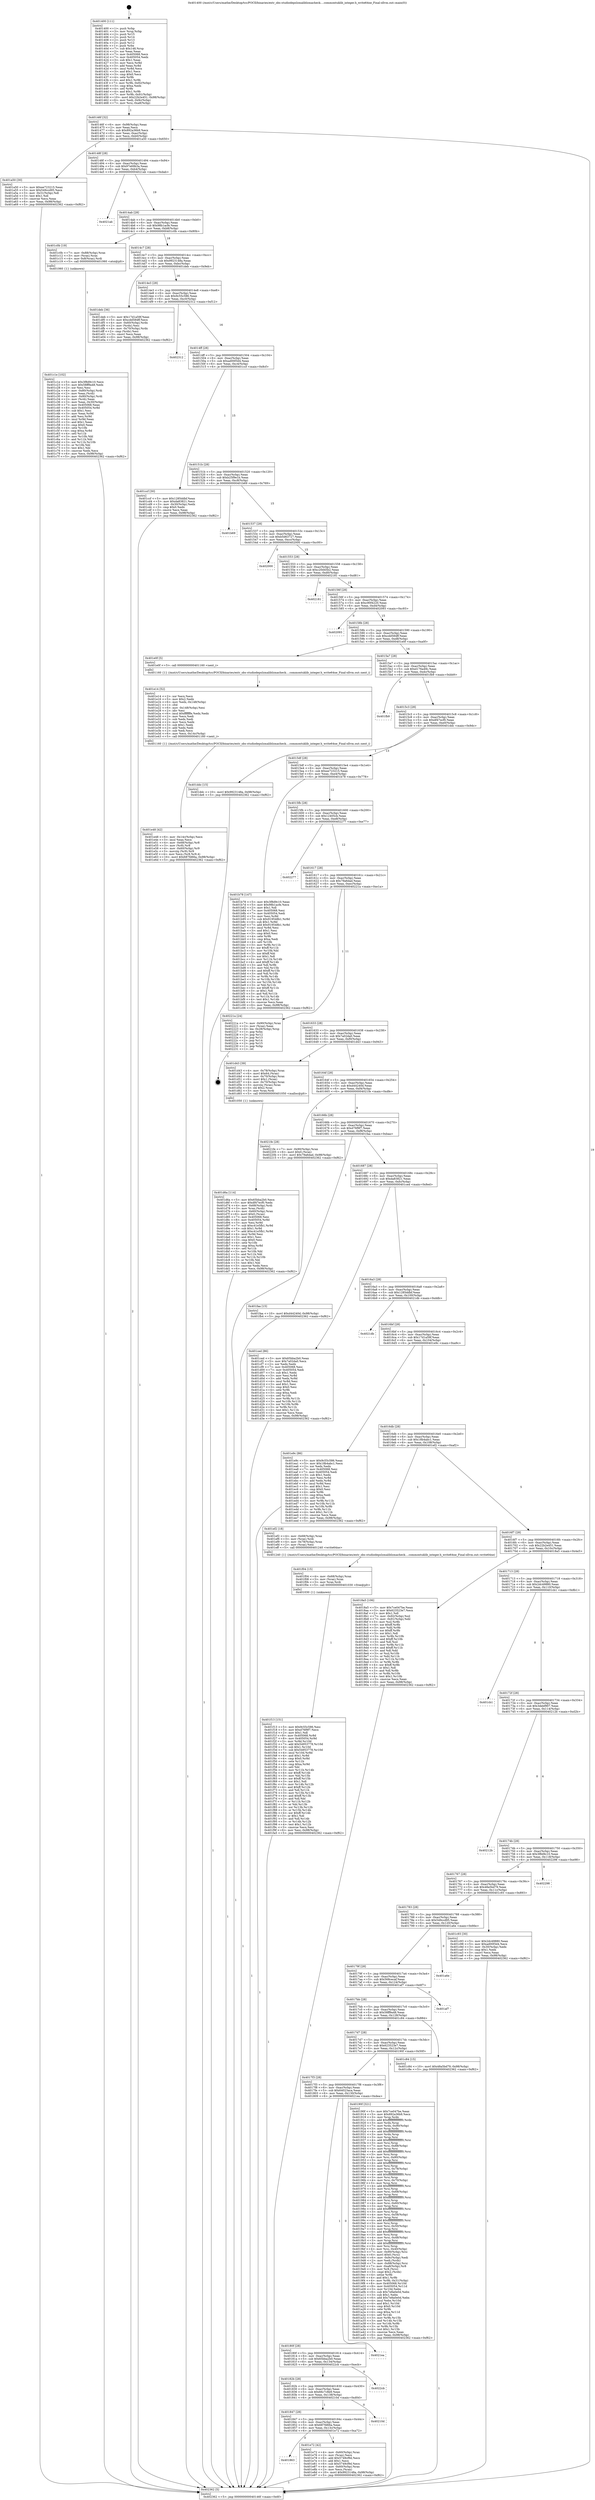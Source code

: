 digraph "0x401400" {
  label = "0x401400 (/mnt/c/Users/mathe/Desktop/tcc/POCII/binaries/extr_obs-studiodepslzmaliblzmacheck....commontuklib_integer.h_write64ne_Final-ollvm.out::main(0))"
  labelloc = "t"
  node[shape=record]

  Entry [label="",width=0.3,height=0.3,shape=circle,fillcolor=black,style=filled]
  "0x40146f" [label="{
     0x40146f [32]\l
     | [instrs]\l
     &nbsp;&nbsp;0x40146f \<+6\>: mov -0x98(%rbp),%eax\l
     &nbsp;&nbsp;0x401475 \<+2\>: mov %eax,%ecx\l
     &nbsp;&nbsp;0x401477 \<+6\>: sub $0x892a36b9,%ecx\l
     &nbsp;&nbsp;0x40147d \<+6\>: mov %eax,-0xac(%rbp)\l
     &nbsp;&nbsp;0x401483 \<+6\>: mov %ecx,-0xb0(%rbp)\l
     &nbsp;&nbsp;0x401489 \<+6\>: je 0000000000401a50 \<main+0x650\>\l
  }"]
  "0x401a50" [label="{
     0x401a50 [30]\l
     | [instrs]\l
     &nbsp;&nbsp;0x401a50 \<+5\>: mov $0xee723215,%eax\l
     &nbsp;&nbsp;0x401a55 \<+5\>: mov $0x549ccd95,%ecx\l
     &nbsp;&nbsp;0x401a5a \<+3\>: mov -0x31(%rbp),%dl\l
     &nbsp;&nbsp;0x401a5d \<+3\>: test $0x1,%dl\l
     &nbsp;&nbsp;0x401a60 \<+3\>: cmovne %ecx,%eax\l
     &nbsp;&nbsp;0x401a63 \<+6\>: mov %eax,-0x98(%rbp)\l
     &nbsp;&nbsp;0x401a69 \<+5\>: jmp 0000000000402362 \<main+0xf62\>\l
  }"]
  "0x40148f" [label="{
     0x40148f [28]\l
     | [instrs]\l
     &nbsp;&nbsp;0x40148f \<+5\>: jmp 0000000000401494 \<main+0x94\>\l
     &nbsp;&nbsp;0x401494 \<+6\>: mov -0xac(%rbp),%eax\l
     &nbsp;&nbsp;0x40149a \<+5\>: sub $0x97e69b3a,%eax\l
     &nbsp;&nbsp;0x40149f \<+6\>: mov %eax,-0xb4(%rbp)\l
     &nbsp;&nbsp;0x4014a5 \<+6\>: je 00000000004021ab \<main+0xdab\>\l
  }"]
  Exit [label="",width=0.3,height=0.3,shape=circle,fillcolor=black,style=filled,peripheries=2]
  "0x4021ab" [label="{
     0x4021ab\l
  }", style=dashed]
  "0x4014ab" [label="{
     0x4014ab [28]\l
     | [instrs]\l
     &nbsp;&nbsp;0x4014ab \<+5\>: jmp 00000000004014b0 \<main+0xb0\>\l
     &nbsp;&nbsp;0x4014b0 \<+6\>: mov -0xac(%rbp),%eax\l
     &nbsp;&nbsp;0x4014b6 \<+5\>: sub $0x98b1acfe,%eax\l
     &nbsp;&nbsp;0x4014bb \<+6\>: mov %eax,-0xb8(%rbp)\l
     &nbsp;&nbsp;0x4014c1 \<+6\>: je 0000000000401c0b \<main+0x80b\>\l
  }"]
  "0x401f13" [label="{
     0x401f13 [151]\l
     | [instrs]\l
     &nbsp;&nbsp;0x401f13 \<+5\>: mov $0x9c55c586,%esi\l
     &nbsp;&nbsp;0x401f18 \<+5\>: mov $0xd76f9f7,%ecx\l
     &nbsp;&nbsp;0x401f1d \<+2\>: mov $0x1,%dl\l
     &nbsp;&nbsp;0x401f1f \<+8\>: mov 0x405068,%r8d\l
     &nbsp;&nbsp;0x401f27 \<+8\>: mov 0x405054,%r9d\l
     &nbsp;&nbsp;0x401f2f \<+3\>: mov %r8d,%r10d\l
     &nbsp;&nbsp;0x401f32 \<+7\>: add $0x54953778,%r10d\l
     &nbsp;&nbsp;0x401f39 \<+4\>: sub $0x1,%r10d\l
     &nbsp;&nbsp;0x401f3d \<+7\>: sub $0x54953778,%r10d\l
     &nbsp;&nbsp;0x401f44 \<+4\>: imul %r10d,%r8d\l
     &nbsp;&nbsp;0x401f48 \<+4\>: and $0x1,%r8d\l
     &nbsp;&nbsp;0x401f4c \<+4\>: cmp $0x0,%r8d\l
     &nbsp;&nbsp;0x401f50 \<+4\>: sete %r11b\l
     &nbsp;&nbsp;0x401f54 \<+4\>: cmp $0xa,%r9d\l
     &nbsp;&nbsp;0x401f58 \<+3\>: setl %bl\l
     &nbsp;&nbsp;0x401f5b \<+3\>: mov %r11b,%r14b\l
     &nbsp;&nbsp;0x401f5e \<+4\>: xor $0xff,%r14b\l
     &nbsp;&nbsp;0x401f62 \<+3\>: mov %bl,%r15b\l
     &nbsp;&nbsp;0x401f65 \<+4\>: xor $0xff,%r15b\l
     &nbsp;&nbsp;0x401f69 \<+3\>: xor $0x1,%dl\l
     &nbsp;&nbsp;0x401f6c \<+3\>: mov %r14b,%r12b\l
     &nbsp;&nbsp;0x401f6f \<+4\>: and $0xff,%r12b\l
     &nbsp;&nbsp;0x401f73 \<+3\>: and %dl,%r11b\l
     &nbsp;&nbsp;0x401f76 \<+3\>: mov %r15b,%r13b\l
     &nbsp;&nbsp;0x401f79 \<+4\>: and $0xff,%r13b\l
     &nbsp;&nbsp;0x401f7d \<+2\>: and %dl,%bl\l
     &nbsp;&nbsp;0x401f7f \<+3\>: or %r11b,%r12b\l
     &nbsp;&nbsp;0x401f82 \<+3\>: or %bl,%r13b\l
     &nbsp;&nbsp;0x401f85 \<+3\>: xor %r13b,%r12b\l
     &nbsp;&nbsp;0x401f88 \<+3\>: or %r15b,%r14b\l
     &nbsp;&nbsp;0x401f8b \<+4\>: xor $0xff,%r14b\l
     &nbsp;&nbsp;0x401f8f \<+3\>: or $0x1,%dl\l
     &nbsp;&nbsp;0x401f92 \<+3\>: and %dl,%r14b\l
     &nbsp;&nbsp;0x401f95 \<+3\>: or %r14b,%r12b\l
     &nbsp;&nbsp;0x401f98 \<+4\>: test $0x1,%r12b\l
     &nbsp;&nbsp;0x401f9c \<+3\>: cmovne %ecx,%esi\l
     &nbsp;&nbsp;0x401f9f \<+6\>: mov %esi,-0x98(%rbp)\l
     &nbsp;&nbsp;0x401fa5 \<+5\>: jmp 0000000000402362 \<main+0xf62\>\l
  }"]
  "0x401c0b" [label="{
     0x401c0b [19]\l
     | [instrs]\l
     &nbsp;&nbsp;0x401c0b \<+7\>: mov -0x88(%rbp),%rax\l
     &nbsp;&nbsp;0x401c12 \<+3\>: mov (%rax),%rax\l
     &nbsp;&nbsp;0x401c15 \<+4\>: mov 0x8(%rax),%rdi\l
     &nbsp;&nbsp;0x401c19 \<+5\>: call 0000000000401060 \<atoi@plt\>\l
     | [calls]\l
     &nbsp;&nbsp;0x401060 \{1\} (unknown)\l
  }"]
  "0x4014c7" [label="{
     0x4014c7 [28]\l
     | [instrs]\l
     &nbsp;&nbsp;0x4014c7 \<+5\>: jmp 00000000004014cc \<main+0xcc\>\l
     &nbsp;&nbsp;0x4014cc \<+6\>: mov -0xac(%rbp),%eax\l
     &nbsp;&nbsp;0x4014d2 \<+5\>: sub $0x9923148a,%eax\l
     &nbsp;&nbsp;0x4014d7 \<+6\>: mov %eax,-0xbc(%rbp)\l
     &nbsp;&nbsp;0x4014dd \<+6\>: je 0000000000401deb \<main+0x9eb\>\l
  }"]
  "0x401f04" [label="{
     0x401f04 [15]\l
     | [instrs]\l
     &nbsp;&nbsp;0x401f04 \<+4\>: mov -0x68(%rbp),%rax\l
     &nbsp;&nbsp;0x401f08 \<+3\>: mov (%rax),%rax\l
     &nbsp;&nbsp;0x401f0b \<+3\>: mov %rax,%rdi\l
     &nbsp;&nbsp;0x401f0e \<+5\>: call 0000000000401030 \<free@plt\>\l
     | [calls]\l
     &nbsp;&nbsp;0x401030 \{1\} (unknown)\l
  }"]
  "0x401deb" [label="{
     0x401deb [36]\l
     | [instrs]\l
     &nbsp;&nbsp;0x401deb \<+5\>: mov $0x17d1a59f,%eax\l
     &nbsp;&nbsp;0x401df0 \<+5\>: mov $0xcdd584ff,%ecx\l
     &nbsp;&nbsp;0x401df5 \<+4\>: mov -0x60(%rbp),%rdx\l
     &nbsp;&nbsp;0x401df9 \<+2\>: mov (%rdx),%esi\l
     &nbsp;&nbsp;0x401dfb \<+4\>: mov -0x70(%rbp),%rdx\l
     &nbsp;&nbsp;0x401dff \<+2\>: cmp (%rdx),%esi\l
     &nbsp;&nbsp;0x401e01 \<+3\>: cmovl %ecx,%eax\l
     &nbsp;&nbsp;0x401e04 \<+6\>: mov %eax,-0x98(%rbp)\l
     &nbsp;&nbsp;0x401e0a \<+5\>: jmp 0000000000402362 \<main+0xf62\>\l
  }"]
  "0x4014e3" [label="{
     0x4014e3 [28]\l
     | [instrs]\l
     &nbsp;&nbsp;0x4014e3 \<+5\>: jmp 00000000004014e8 \<main+0xe8\>\l
     &nbsp;&nbsp;0x4014e8 \<+6\>: mov -0xac(%rbp),%eax\l
     &nbsp;&nbsp;0x4014ee \<+5\>: sub $0x9c55c586,%eax\l
     &nbsp;&nbsp;0x4014f3 \<+6\>: mov %eax,-0xc0(%rbp)\l
     &nbsp;&nbsp;0x4014f9 \<+6\>: je 0000000000402312 \<main+0xf12\>\l
  }"]
  "0x401863" [label="{
     0x401863\l
  }", style=dashed]
  "0x402312" [label="{
     0x402312\l
  }", style=dashed]
  "0x4014ff" [label="{
     0x4014ff [28]\l
     | [instrs]\l
     &nbsp;&nbsp;0x4014ff \<+5\>: jmp 0000000000401504 \<main+0x104\>\l
     &nbsp;&nbsp;0x401504 \<+6\>: mov -0xac(%rbp),%eax\l
     &nbsp;&nbsp;0x40150a \<+5\>: sub $0xad00f3d4,%eax\l
     &nbsp;&nbsp;0x40150f \<+6\>: mov %eax,-0xc4(%rbp)\l
     &nbsp;&nbsp;0x401515 \<+6\>: je 0000000000401ccf \<main+0x8cf\>\l
  }"]
  "0x401e72" [label="{
     0x401e72 [42]\l
     | [instrs]\l
     &nbsp;&nbsp;0x401e72 \<+4\>: mov -0x60(%rbp),%rax\l
     &nbsp;&nbsp;0x401e76 \<+2\>: mov (%rax),%ecx\l
     &nbsp;&nbsp;0x401e78 \<+6\>: add $0x5749cf9d,%ecx\l
     &nbsp;&nbsp;0x401e7e \<+3\>: add $0x1,%ecx\l
     &nbsp;&nbsp;0x401e81 \<+6\>: sub $0x5749cf9d,%ecx\l
     &nbsp;&nbsp;0x401e87 \<+4\>: mov -0x60(%rbp),%rax\l
     &nbsp;&nbsp;0x401e8b \<+2\>: mov %ecx,(%rax)\l
     &nbsp;&nbsp;0x401e8d \<+10\>: movl $0x9923148a,-0x98(%rbp)\l
     &nbsp;&nbsp;0x401e97 \<+5\>: jmp 0000000000402362 \<main+0xf62\>\l
  }"]
  "0x401ccf" [label="{
     0x401ccf [30]\l
     | [instrs]\l
     &nbsp;&nbsp;0x401ccf \<+5\>: mov $0x1285ddbf,%eax\l
     &nbsp;&nbsp;0x401cd4 \<+5\>: mov $0xda83821,%ecx\l
     &nbsp;&nbsp;0x401cd9 \<+3\>: mov -0x30(%rbp),%edx\l
     &nbsp;&nbsp;0x401cdc \<+3\>: cmp $0x0,%edx\l
     &nbsp;&nbsp;0x401cdf \<+3\>: cmove %ecx,%eax\l
     &nbsp;&nbsp;0x401ce2 \<+6\>: mov %eax,-0x98(%rbp)\l
     &nbsp;&nbsp;0x401ce8 \<+5\>: jmp 0000000000402362 \<main+0xf62\>\l
  }"]
  "0x40151b" [label="{
     0x40151b [28]\l
     | [instrs]\l
     &nbsp;&nbsp;0x40151b \<+5\>: jmp 0000000000401520 \<main+0x120\>\l
     &nbsp;&nbsp;0x401520 \<+6\>: mov -0xac(%rbp),%eax\l
     &nbsp;&nbsp;0x401526 \<+5\>: sub $0xb25f9e1b,%eax\l
     &nbsp;&nbsp;0x40152b \<+6\>: mov %eax,-0xc8(%rbp)\l
     &nbsp;&nbsp;0x401531 \<+6\>: je 0000000000401b69 \<main+0x769\>\l
  }"]
  "0x401847" [label="{
     0x401847 [28]\l
     | [instrs]\l
     &nbsp;&nbsp;0x401847 \<+5\>: jmp 000000000040184c \<main+0x44c\>\l
     &nbsp;&nbsp;0x40184c \<+6\>: mov -0xac(%rbp),%eax\l
     &nbsp;&nbsp;0x401852 \<+5\>: sub $0x687fd66a,%eax\l
     &nbsp;&nbsp;0x401857 \<+6\>: mov %eax,-0x13c(%rbp)\l
     &nbsp;&nbsp;0x40185d \<+6\>: je 0000000000401e72 \<main+0xa72\>\l
  }"]
  "0x401b69" [label="{
     0x401b69\l
  }", style=dashed]
  "0x401537" [label="{
     0x401537 [28]\l
     | [instrs]\l
     &nbsp;&nbsp;0x401537 \<+5\>: jmp 000000000040153c \<main+0x13c\>\l
     &nbsp;&nbsp;0x40153c \<+6\>: mov -0xac(%rbp),%eax\l
     &nbsp;&nbsp;0x401542 \<+5\>: sub $0xb5d63727,%eax\l
     &nbsp;&nbsp;0x401547 \<+6\>: mov %eax,-0xcc(%rbp)\l
     &nbsp;&nbsp;0x40154d \<+6\>: je 0000000000402000 \<main+0xc00\>\l
  }"]
  "0x40210d" [label="{
     0x40210d\l
  }", style=dashed]
  "0x402000" [label="{
     0x402000\l
  }", style=dashed]
  "0x401553" [label="{
     0x401553 [28]\l
     | [instrs]\l
     &nbsp;&nbsp;0x401553 \<+5\>: jmp 0000000000401558 \<main+0x158\>\l
     &nbsp;&nbsp;0x401558 \<+6\>: mov -0xac(%rbp),%eax\l
     &nbsp;&nbsp;0x40155e \<+5\>: sub $0xc20d45b2,%eax\l
     &nbsp;&nbsp;0x401563 \<+6\>: mov %eax,-0xd0(%rbp)\l
     &nbsp;&nbsp;0x401569 \<+6\>: je 0000000000402181 \<main+0xd81\>\l
  }"]
  "0x40182b" [label="{
     0x40182b [28]\l
     | [instrs]\l
     &nbsp;&nbsp;0x40182b \<+5\>: jmp 0000000000401830 \<main+0x430\>\l
     &nbsp;&nbsp;0x401830 \<+6\>: mov -0xac(%rbp),%eax\l
     &nbsp;&nbsp;0x401836 \<+5\>: sub $0x66c7c8e9,%eax\l
     &nbsp;&nbsp;0x40183b \<+6\>: mov %eax,-0x138(%rbp)\l
     &nbsp;&nbsp;0x401841 \<+6\>: je 000000000040210d \<main+0xd0d\>\l
  }"]
  "0x402181" [label="{
     0x402181\l
  }", style=dashed]
  "0x40156f" [label="{
     0x40156f [28]\l
     | [instrs]\l
     &nbsp;&nbsp;0x40156f \<+5\>: jmp 0000000000401574 \<main+0x174\>\l
     &nbsp;&nbsp;0x401574 \<+6\>: mov -0xac(%rbp),%eax\l
     &nbsp;&nbsp;0x40157a \<+5\>: sub $0xc90f4220,%eax\l
     &nbsp;&nbsp;0x40157f \<+6\>: mov %eax,-0xd4(%rbp)\l
     &nbsp;&nbsp;0x401585 \<+6\>: je 0000000000402093 \<main+0xc93\>\l
  }"]
  "0x4022cb" [label="{
     0x4022cb\l
  }", style=dashed]
  "0x402093" [label="{
     0x402093\l
  }", style=dashed]
  "0x40158b" [label="{
     0x40158b [28]\l
     | [instrs]\l
     &nbsp;&nbsp;0x40158b \<+5\>: jmp 0000000000401590 \<main+0x190\>\l
     &nbsp;&nbsp;0x401590 \<+6\>: mov -0xac(%rbp),%eax\l
     &nbsp;&nbsp;0x401596 \<+5\>: sub $0xcdd584ff,%eax\l
     &nbsp;&nbsp;0x40159b \<+6\>: mov %eax,-0xd8(%rbp)\l
     &nbsp;&nbsp;0x4015a1 \<+6\>: je 0000000000401e0f \<main+0xa0f\>\l
  }"]
  "0x40180f" [label="{
     0x40180f [28]\l
     | [instrs]\l
     &nbsp;&nbsp;0x40180f \<+5\>: jmp 0000000000401814 \<main+0x414\>\l
     &nbsp;&nbsp;0x401814 \<+6\>: mov -0xac(%rbp),%eax\l
     &nbsp;&nbsp;0x40181a \<+5\>: sub $0x65bba2b0,%eax\l
     &nbsp;&nbsp;0x40181f \<+6\>: mov %eax,-0x134(%rbp)\l
     &nbsp;&nbsp;0x401825 \<+6\>: je 00000000004022cb \<main+0xecb\>\l
  }"]
  "0x401e0f" [label="{
     0x401e0f [5]\l
     | [instrs]\l
     &nbsp;&nbsp;0x401e0f \<+5\>: call 0000000000401160 \<next_i\>\l
     | [calls]\l
     &nbsp;&nbsp;0x401160 \{1\} (/mnt/c/Users/mathe/Desktop/tcc/POCII/binaries/extr_obs-studiodepslzmaliblzmacheck....commontuklib_integer.h_write64ne_Final-ollvm.out::next_i)\l
  }"]
  "0x4015a7" [label="{
     0x4015a7 [28]\l
     | [instrs]\l
     &nbsp;&nbsp;0x4015a7 \<+5\>: jmp 00000000004015ac \<main+0x1ac\>\l
     &nbsp;&nbsp;0x4015ac \<+6\>: mov -0xac(%rbp),%eax\l
     &nbsp;&nbsp;0x4015b2 \<+5\>: sub $0xd176a49c,%eax\l
     &nbsp;&nbsp;0x4015b7 \<+6\>: mov %eax,-0xdc(%rbp)\l
     &nbsp;&nbsp;0x4015bd \<+6\>: je 0000000000401fb9 \<main+0xbb9\>\l
  }"]
  "0x4021ea" [label="{
     0x4021ea\l
  }", style=dashed]
  "0x401fb9" [label="{
     0x401fb9\l
  }", style=dashed]
  "0x4015c3" [label="{
     0x4015c3 [28]\l
     | [instrs]\l
     &nbsp;&nbsp;0x4015c3 \<+5\>: jmp 00000000004015c8 \<main+0x1c8\>\l
     &nbsp;&nbsp;0x4015c8 \<+6\>: mov -0xac(%rbp),%eax\l
     &nbsp;&nbsp;0x4015ce \<+5\>: sub $0xdf47ecf0,%eax\l
     &nbsp;&nbsp;0x4015d3 \<+6\>: mov %eax,-0xe0(%rbp)\l
     &nbsp;&nbsp;0x4015d9 \<+6\>: je 0000000000401ddc \<main+0x9dc\>\l
  }"]
  "0x401e48" [label="{
     0x401e48 [42]\l
     | [instrs]\l
     &nbsp;&nbsp;0x401e48 \<+6\>: mov -0x14c(%rbp),%ecx\l
     &nbsp;&nbsp;0x401e4e \<+3\>: imul %eax,%ecx\l
     &nbsp;&nbsp;0x401e51 \<+4\>: mov -0x68(%rbp),%r8\l
     &nbsp;&nbsp;0x401e55 \<+3\>: mov (%r8),%r8\l
     &nbsp;&nbsp;0x401e58 \<+4\>: mov -0x60(%rbp),%r9\l
     &nbsp;&nbsp;0x401e5c \<+3\>: movslq (%r9),%r9\l
     &nbsp;&nbsp;0x401e5f \<+4\>: mov %ecx,(%r8,%r9,4)\l
     &nbsp;&nbsp;0x401e63 \<+10\>: movl $0x687fd66a,-0x98(%rbp)\l
     &nbsp;&nbsp;0x401e6d \<+5\>: jmp 0000000000402362 \<main+0xf62\>\l
  }"]
  "0x401ddc" [label="{
     0x401ddc [15]\l
     | [instrs]\l
     &nbsp;&nbsp;0x401ddc \<+10\>: movl $0x9923148a,-0x98(%rbp)\l
     &nbsp;&nbsp;0x401de6 \<+5\>: jmp 0000000000402362 \<main+0xf62\>\l
  }"]
  "0x4015df" [label="{
     0x4015df [28]\l
     | [instrs]\l
     &nbsp;&nbsp;0x4015df \<+5\>: jmp 00000000004015e4 \<main+0x1e4\>\l
     &nbsp;&nbsp;0x4015e4 \<+6\>: mov -0xac(%rbp),%eax\l
     &nbsp;&nbsp;0x4015ea \<+5\>: sub $0xee723215,%eax\l
     &nbsp;&nbsp;0x4015ef \<+6\>: mov %eax,-0xe4(%rbp)\l
     &nbsp;&nbsp;0x4015f5 \<+6\>: je 0000000000401b78 \<main+0x778\>\l
  }"]
  "0x401e14" [label="{
     0x401e14 [52]\l
     | [instrs]\l
     &nbsp;&nbsp;0x401e14 \<+2\>: xor %ecx,%ecx\l
     &nbsp;&nbsp;0x401e16 \<+5\>: mov $0x2,%edx\l
     &nbsp;&nbsp;0x401e1b \<+6\>: mov %edx,-0x148(%rbp)\l
     &nbsp;&nbsp;0x401e21 \<+1\>: cltd\l
     &nbsp;&nbsp;0x401e22 \<+6\>: mov -0x148(%rbp),%esi\l
     &nbsp;&nbsp;0x401e28 \<+2\>: idiv %esi\l
     &nbsp;&nbsp;0x401e2a \<+6\>: imul $0xfffffffe,%edx,%edx\l
     &nbsp;&nbsp;0x401e30 \<+2\>: mov %ecx,%edi\l
     &nbsp;&nbsp;0x401e32 \<+2\>: sub %edx,%edi\l
     &nbsp;&nbsp;0x401e34 \<+2\>: mov %ecx,%edx\l
     &nbsp;&nbsp;0x401e36 \<+3\>: sub $0x1,%edx\l
     &nbsp;&nbsp;0x401e39 \<+2\>: add %edx,%edi\l
     &nbsp;&nbsp;0x401e3b \<+2\>: sub %edi,%ecx\l
     &nbsp;&nbsp;0x401e3d \<+6\>: mov %ecx,-0x14c(%rbp)\l
     &nbsp;&nbsp;0x401e43 \<+5\>: call 0000000000401160 \<next_i\>\l
     | [calls]\l
     &nbsp;&nbsp;0x401160 \{1\} (/mnt/c/Users/mathe/Desktop/tcc/POCII/binaries/extr_obs-studiodepslzmaliblzmacheck....commontuklib_integer.h_write64ne_Final-ollvm.out::next_i)\l
  }"]
  "0x401b78" [label="{
     0x401b78 [147]\l
     | [instrs]\l
     &nbsp;&nbsp;0x401b78 \<+5\>: mov $0x3f8d9c10,%eax\l
     &nbsp;&nbsp;0x401b7d \<+5\>: mov $0x98b1acfe,%ecx\l
     &nbsp;&nbsp;0x401b82 \<+2\>: mov $0x1,%dl\l
     &nbsp;&nbsp;0x401b84 \<+7\>: mov 0x405068,%esi\l
     &nbsp;&nbsp;0x401b8b \<+7\>: mov 0x405054,%edi\l
     &nbsp;&nbsp;0x401b92 \<+3\>: mov %esi,%r8d\l
     &nbsp;&nbsp;0x401b95 \<+7\>: sub $0x919548b1,%r8d\l
     &nbsp;&nbsp;0x401b9c \<+4\>: sub $0x1,%r8d\l
     &nbsp;&nbsp;0x401ba0 \<+7\>: add $0x919548b1,%r8d\l
     &nbsp;&nbsp;0x401ba7 \<+4\>: imul %r8d,%esi\l
     &nbsp;&nbsp;0x401bab \<+3\>: and $0x1,%esi\l
     &nbsp;&nbsp;0x401bae \<+3\>: cmp $0x0,%esi\l
     &nbsp;&nbsp;0x401bb1 \<+4\>: sete %r9b\l
     &nbsp;&nbsp;0x401bb5 \<+3\>: cmp $0xa,%edi\l
     &nbsp;&nbsp;0x401bb8 \<+4\>: setl %r10b\l
     &nbsp;&nbsp;0x401bbc \<+3\>: mov %r9b,%r11b\l
     &nbsp;&nbsp;0x401bbf \<+4\>: xor $0xff,%r11b\l
     &nbsp;&nbsp;0x401bc3 \<+3\>: mov %r10b,%bl\l
     &nbsp;&nbsp;0x401bc6 \<+3\>: xor $0xff,%bl\l
     &nbsp;&nbsp;0x401bc9 \<+3\>: xor $0x1,%dl\l
     &nbsp;&nbsp;0x401bcc \<+3\>: mov %r11b,%r14b\l
     &nbsp;&nbsp;0x401bcf \<+4\>: and $0xff,%r14b\l
     &nbsp;&nbsp;0x401bd3 \<+3\>: and %dl,%r9b\l
     &nbsp;&nbsp;0x401bd6 \<+3\>: mov %bl,%r15b\l
     &nbsp;&nbsp;0x401bd9 \<+4\>: and $0xff,%r15b\l
     &nbsp;&nbsp;0x401bdd \<+3\>: and %dl,%r10b\l
     &nbsp;&nbsp;0x401be0 \<+3\>: or %r9b,%r14b\l
     &nbsp;&nbsp;0x401be3 \<+3\>: or %r10b,%r15b\l
     &nbsp;&nbsp;0x401be6 \<+3\>: xor %r15b,%r14b\l
     &nbsp;&nbsp;0x401be9 \<+3\>: or %bl,%r11b\l
     &nbsp;&nbsp;0x401bec \<+4\>: xor $0xff,%r11b\l
     &nbsp;&nbsp;0x401bf0 \<+3\>: or $0x1,%dl\l
     &nbsp;&nbsp;0x401bf3 \<+3\>: and %dl,%r11b\l
     &nbsp;&nbsp;0x401bf6 \<+3\>: or %r11b,%r14b\l
     &nbsp;&nbsp;0x401bf9 \<+4\>: test $0x1,%r14b\l
     &nbsp;&nbsp;0x401bfd \<+3\>: cmovne %ecx,%eax\l
     &nbsp;&nbsp;0x401c00 \<+6\>: mov %eax,-0x98(%rbp)\l
     &nbsp;&nbsp;0x401c06 \<+5\>: jmp 0000000000402362 \<main+0xf62\>\l
  }"]
  "0x4015fb" [label="{
     0x4015fb [28]\l
     | [instrs]\l
     &nbsp;&nbsp;0x4015fb \<+5\>: jmp 0000000000401600 \<main+0x200\>\l
     &nbsp;&nbsp;0x401600 \<+6\>: mov -0xac(%rbp),%eax\l
     &nbsp;&nbsp;0x401606 \<+5\>: sub $0x12405cb,%eax\l
     &nbsp;&nbsp;0x40160b \<+6\>: mov %eax,-0xe8(%rbp)\l
     &nbsp;&nbsp;0x401611 \<+6\>: je 0000000000402277 \<main+0xe77\>\l
  }"]
  "0x401d6a" [label="{
     0x401d6a [114]\l
     | [instrs]\l
     &nbsp;&nbsp;0x401d6a \<+5\>: mov $0x65bba2b0,%ecx\l
     &nbsp;&nbsp;0x401d6f \<+5\>: mov $0xdf47ecf0,%edx\l
     &nbsp;&nbsp;0x401d74 \<+4\>: mov -0x68(%rbp),%rdi\l
     &nbsp;&nbsp;0x401d78 \<+3\>: mov %rax,(%rdi)\l
     &nbsp;&nbsp;0x401d7b \<+4\>: mov -0x60(%rbp),%rax\l
     &nbsp;&nbsp;0x401d7f \<+6\>: movl $0x0,(%rax)\l
     &nbsp;&nbsp;0x401d85 \<+7\>: mov 0x405068,%esi\l
     &nbsp;&nbsp;0x401d8c \<+8\>: mov 0x405054,%r8d\l
     &nbsp;&nbsp;0x401d94 \<+3\>: mov %esi,%r9d\l
     &nbsp;&nbsp;0x401d97 \<+7\>: sub $0xc41e5fb1,%r9d\l
     &nbsp;&nbsp;0x401d9e \<+4\>: sub $0x1,%r9d\l
     &nbsp;&nbsp;0x401da2 \<+7\>: add $0xc41e5fb1,%r9d\l
     &nbsp;&nbsp;0x401da9 \<+4\>: imul %r9d,%esi\l
     &nbsp;&nbsp;0x401dad \<+3\>: and $0x1,%esi\l
     &nbsp;&nbsp;0x401db0 \<+3\>: cmp $0x0,%esi\l
     &nbsp;&nbsp;0x401db3 \<+4\>: sete %r10b\l
     &nbsp;&nbsp;0x401db7 \<+4\>: cmp $0xa,%r8d\l
     &nbsp;&nbsp;0x401dbb \<+4\>: setl %r11b\l
     &nbsp;&nbsp;0x401dbf \<+3\>: mov %r10b,%bl\l
     &nbsp;&nbsp;0x401dc2 \<+3\>: and %r11b,%bl\l
     &nbsp;&nbsp;0x401dc5 \<+3\>: xor %r11b,%r10b\l
     &nbsp;&nbsp;0x401dc8 \<+3\>: or %r10b,%bl\l
     &nbsp;&nbsp;0x401dcb \<+3\>: test $0x1,%bl\l
     &nbsp;&nbsp;0x401dce \<+3\>: cmovne %edx,%ecx\l
     &nbsp;&nbsp;0x401dd1 \<+6\>: mov %ecx,-0x98(%rbp)\l
     &nbsp;&nbsp;0x401dd7 \<+5\>: jmp 0000000000402362 \<main+0xf62\>\l
  }"]
  "0x402277" [label="{
     0x402277\l
  }", style=dashed]
  "0x401617" [label="{
     0x401617 [28]\l
     | [instrs]\l
     &nbsp;&nbsp;0x401617 \<+5\>: jmp 000000000040161c \<main+0x21c\>\l
     &nbsp;&nbsp;0x40161c \<+6\>: mov -0xac(%rbp),%eax\l
     &nbsp;&nbsp;0x401622 \<+5\>: sub $0x79a6dad,%eax\l
     &nbsp;&nbsp;0x401627 \<+6\>: mov %eax,-0xec(%rbp)\l
     &nbsp;&nbsp;0x40162d \<+6\>: je 000000000040221a \<main+0xe1a\>\l
  }"]
  "0x401c1e" [label="{
     0x401c1e [102]\l
     | [instrs]\l
     &nbsp;&nbsp;0x401c1e \<+5\>: mov $0x3f8d9c10,%ecx\l
     &nbsp;&nbsp;0x401c23 \<+5\>: mov $0x58ff9a48,%edx\l
     &nbsp;&nbsp;0x401c28 \<+2\>: xor %esi,%esi\l
     &nbsp;&nbsp;0x401c2a \<+4\>: mov -0x80(%rbp),%rdi\l
     &nbsp;&nbsp;0x401c2e \<+2\>: mov %eax,(%rdi)\l
     &nbsp;&nbsp;0x401c30 \<+4\>: mov -0x80(%rbp),%rdi\l
     &nbsp;&nbsp;0x401c34 \<+2\>: mov (%rdi),%eax\l
     &nbsp;&nbsp;0x401c36 \<+3\>: mov %eax,-0x30(%rbp)\l
     &nbsp;&nbsp;0x401c39 \<+7\>: mov 0x405068,%eax\l
     &nbsp;&nbsp;0x401c40 \<+8\>: mov 0x405054,%r8d\l
     &nbsp;&nbsp;0x401c48 \<+3\>: sub $0x1,%esi\l
     &nbsp;&nbsp;0x401c4b \<+3\>: mov %eax,%r9d\l
     &nbsp;&nbsp;0x401c4e \<+3\>: add %esi,%r9d\l
     &nbsp;&nbsp;0x401c51 \<+4\>: imul %r9d,%eax\l
     &nbsp;&nbsp;0x401c55 \<+3\>: and $0x1,%eax\l
     &nbsp;&nbsp;0x401c58 \<+3\>: cmp $0x0,%eax\l
     &nbsp;&nbsp;0x401c5b \<+4\>: sete %r10b\l
     &nbsp;&nbsp;0x401c5f \<+4\>: cmp $0xa,%r8d\l
     &nbsp;&nbsp;0x401c63 \<+4\>: setl %r11b\l
     &nbsp;&nbsp;0x401c67 \<+3\>: mov %r10b,%bl\l
     &nbsp;&nbsp;0x401c6a \<+3\>: and %r11b,%bl\l
     &nbsp;&nbsp;0x401c6d \<+3\>: xor %r11b,%r10b\l
     &nbsp;&nbsp;0x401c70 \<+3\>: or %r10b,%bl\l
     &nbsp;&nbsp;0x401c73 \<+3\>: test $0x1,%bl\l
     &nbsp;&nbsp;0x401c76 \<+3\>: cmovne %edx,%ecx\l
     &nbsp;&nbsp;0x401c79 \<+6\>: mov %ecx,-0x98(%rbp)\l
     &nbsp;&nbsp;0x401c7f \<+5\>: jmp 0000000000402362 \<main+0xf62\>\l
  }"]
  "0x40221a" [label="{
     0x40221a [24]\l
     | [instrs]\l
     &nbsp;&nbsp;0x40221a \<+7\>: mov -0x90(%rbp),%rax\l
     &nbsp;&nbsp;0x402221 \<+2\>: mov (%rax),%eax\l
     &nbsp;&nbsp;0x402223 \<+4\>: lea -0x28(%rbp),%rsp\l
     &nbsp;&nbsp;0x402227 \<+1\>: pop %rbx\l
     &nbsp;&nbsp;0x402228 \<+2\>: pop %r12\l
     &nbsp;&nbsp;0x40222a \<+2\>: pop %r13\l
     &nbsp;&nbsp;0x40222c \<+2\>: pop %r14\l
     &nbsp;&nbsp;0x40222e \<+2\>: pop %r15\l
     &nbsp;&nbsp;0x402230 \<+1\>: pop %rbp\l
     &nbsp;&nbsp;0x402231 \<+1\>: ret\l
  }"]
  "0x401633" [label="{
     0x401633 [28]\l
     | [instrs]\l
     &nbsp;&nbsp;0x401633 \<+5\>: jmp 0000000000401638 \<main+0x238\>\l
     &nbsp;&nbsp;0x401638 \<+6\>: mov -0xac(%rbp),%eax\l
     &nbsp;&nbsp;0x40163e \<+5\>: sub $0x7a02da0,%eax\l
     &nbsp;&nbsp;0x401643 \<+6\>: mov %eax,-0xf0(%rbp)\l
     &nbsp;&nbsp;0x401649 \<+6\>: je 0000000000401d43 \<main+0x943\>\l
  }"]
  "0x4017f3" [label="{
     0x4017f3 [28]\l
     | [instrs]\l
     &nbsp;&nbsp;0x4017f3 \<+5\>: jmp 00000000004017f8 \<main+0x3f8\>\l
     &nbsp;&nbsp;0x4017f8 \<+6\>: mov -0xac(%rbp),%eax\l
     &nbsp;&nbsp;0x4017fe \<+5\>: sub $0x64023aca,%eax\l
     &nbsp;&nbsp;0x401803 \<+6\>: mov %eax,-0x130(%rbp)\l
     &nbsp;&nbsp;0x401809 \<+6\>: je 00000000004021ea \<main+0xdea\>\l
  }"]
  "0x401d43" [label="{
     0x401d43 [39]\l
     | [instrs]\l
     &nbsp;&nbsp;0x401d43 \<+4\>: mov -0x78(%rbp),%rax\l
     &nbsp;&nbsp;0x401d47 \<+6\>: movl $0x64,(%rax)\l
     &nbsp;&nbsp;0x401d4d \<+4\>: mov -0x70(%rbp),%rax\l
     &nbsp;&nbsp;0x401d51 \<+6\>: movl $0x1,(%rax)\l
     &nbsp;&nbsp;0x401d57 \<+4\>: mov -0x70(%rbp),%rax\l
     &nbsp;&nbsp;0x401d5b \<+3\>: movslq (%rax),%rax\l
     &nbsp;&nbsp;0x401d5e \<+4\>: shl $0x2,%rax\l
     &nbsp;&nbsp;0x401d62 \<+3\>: mov %rax,%rdi\l
     &nbsp;&nbsp;0x401d65 \<+5\>: call 0000000000401050 \<malloc@plt\>\l
     | [calls]\l
     &nbsp;&nbsp;0x401050 \{1\} (unknown)\l
  }"]
  "0x40164f" [label="{
     0x40164f [28]\l
     | [instrs]\l
     &nbsp;&nbsp;0x40164f \<+5\>: jmp 0000000000401654 \<main+0x254\>\l
     &nbsp;&nbsp;0x401654 \<+6\>: mov -0xac(%rbp),%eax\l
     &nbsp;&nbsp;0x40165a \<+5\>: sub $0xd44240d,%eax\l
     &nbsp;&nbsp;0x40165f \<+6\>: mov %eax,-0xf4(%rbp)\l
     &nbsp;&nbsp;0x401665 \<+6\>: je 00000000004021fe \<main+0xdfe\>\l
  }"]
  "0x40190f" [label="{
     0x40190f [321]\l
     | [instrs]\l
     &nbsp;&nbsp;0x40190f \<+5\>: mov $0x7ce047be,%eax\l
     &nbsp;&nbsp;0x401914 \<+5\>: mov $0x892a36b9,%ecx\l
     &nbsp;&nbsp;0x401919 \<+3\>: mov %rsp,%rdx\l
     &nbsp;&nbsp;0x40191c \<+4\>: add $0xfffffffffffffff0,%rdx\l
     &nbsp;&nbsp;0x401920 \<+3\>: mov %rdx,%rsp\l
     &nbsp;&nbsp;0x401923 \<+7\>: mov %rdx,-0x90(%rbp)\l
     &nbsp;&nbsp;0x40192a \<+3\>: mov %rsp,%rdx\l
     &nbsp;&nbsp;0x40192d \<+4\>: add $0xfffffffffffffff0,%rdx\l
     &nbsp;&nbsp;0x401931 \<+3\>: mov %rdx,%rsp\l
     &nbsp;&nbsp;0x401934 \<+3\>: mov %rsp,%rsi\l
     &nbsp;&nbsp;0x401937 \<+4\>: add $0xfffffffffffffff0,%rsi\l
     &nbsp;&nbsp;0x40193b \<+3\>: mov %rsi,%rsp\l
     &nbsp;&nbsp;0x40193e \<+7\>: mov %rsi,-0x88(%rbp)\l
     &nbsp;&nbsp;0x401945 \<+3\>: mov %rsp,%rsi\l
     &nbsp;&nbsp;0x401948 \<+4\>: add $0xfffffffffffffff0,%rsi\l
     &nbsp;&nbsp;0x40194c \<+3\>: mov %rsi,%rsp\l
     &nbsp;&nbsp;0x40194f \<+4\>: mov %rsi,-0x80(%rbp)\l
     &nbsp;&nbsp;0x401953 \<+3\>: mov %rsp,%rsi\l
     &nbsp;&nbsp;0x401956 \<+4\>: add $0xfffffffffffffff0,%rsi\l
     &nbsp;&nbsp;0x40195a \<+3\>: mov %rsi,%rsp\l
     &nbsp;&nbsp;0x40195d \<+4\>: mov %rsi,-0x78(%rbp)\l
     &nbsp;&nbsp;0x401961 \<+3\>: mov %rsp,%rsi\l
     &nbsp;&nbsp;0x401964 \<+4\>: add $0xfffffffffffffff0,%rsi\l
     &nbsp;&nbsp;0x401968 \<+3\>: mov %rsi,%rsp\l
     &nbsp;&nbsp;0x40196b \<+4\>: mov %rsi,-0x70(%rbp)\l
     &nbsp;&nbsp;0x40196f \<+3\>: mov %rsp,%rsi\l
     &nbsp;&nbsp;0x401972 \<+4\>: add $0xfffffffffffffff0,%rsi\l
     &nbsp;&nbsp;0x401976 \<+3\>: mov %rsi,%rsp\l
     &nbsp;&nbsp;0x401979 \<+4\>: mov %rsi,-0x68(%rbp)\l
     &nbsp;&nbsp;0x40197d \<+3\>: mov %rsp,%rsi\l
     &nbsp;&nbsp;0x401980 \<+4\>: add $0xfffffffffffffff0,%rsi\l
     &nbsp;&nbsp;0x401984 \<+3\>: mov %rsi,%rsp\l
     &nbsp;&nbsp;0x401987 \<+4\>: mov %rsi,-0x60(%rbp)\l
     &nbsp;&nbsp;0x40198b \<+3\>: mov %rsp,%rsi\l
     &nbsp;&nbsp;0x40198e \<+4\>: add $0xfffffffffffffff0,%rsi\l
     &nbsp;&nbsp;0x401992 \<+3\>: mov %rsi,%rsp\l
     &nbsp;&nbsp;0x401995 \<+4\>: mov %rsi,-0x58(%rbp)\l
     &nbsp;&nbsp;0x401999 \<+3\>: mov %rsp,%rsi\l
     &nbsp;&nbsp;0x40199c \<+4\>: add $0xfffffffffffffff0,%rsi\l
     &nbsp;&nbsp;0x4019a0 \<+3\>: mov %rsi,%rsp\l
     &nbsp;&nbsp;0x4019a3 \<+4\>: mov %rsi,-0x50(%rbp)\l
     &nbsp;&nbsp;0x4019a7 \<+3\>: mov %rsp,%rsi\l
     &nbsp;&nbsp;0x4019aa \<+4\>: add $0xfffffffffffffff0,%rsi\l
     &nbsp;&nbsp;0x4019ae \<+3\>: mov %rsi,%rsp\l
     &nbsp;&nbsp;0x4019b1 \<+4\>: mov %rsi,-0x48(%rbp)\l
     &nbsp;&nbsp;0x4019b5 \<+3\>: mov %rsp,%rsi\l
     &nbsp;&nbsp;0x4019b8 \<+4\>: add $0xfffffffffffffff0,%rsi\l
     &nbsp;&nbsp;0x4019bc \<+3\>: mov %rsi,%rsp\l
     &nbsp;&nbsp;0x4019bf \<+4\>: mov %rsi,-0x40(%rbp)\l
     &nbsp;&nbsp;0x4019c3 \<+7\>: mov -0x90(%rbp),%rsi\l
     &nbsp;&nbsp;0x4019ca \<+6\>: movl $0x0,(%rsi)\l
     &nbsp;&nbsp;0x4019d0 \<+6\>: mov -0x9c(%rbp),%edi\l
     &nbsp;&nbsp;0x4019d6 \<+2\>: mov %edi,(%rdx)\l
     &nbsp;&nbsp;0x4019d8 \<+7\>: mov -0x88(%rbp),%rsi\l
     &nbsp;&nbsp;0x4019df \<+7\>: mov -0xa8(%rbp),%r8\l
     &nbsp;&nbsp;0x4019e6 \<+3\>: mov %r8,(%rsi)\l
     &nbsp;&nbsp;0x4019e9 \<+3\>: cmpl $0x2,(%rdx)\l
     &nbsp;&nbsp;0x4019ec \<+4\>: setne %r9b\l
     &nbsp;&nbsp;0x4019f0 \<+4\>: and $0x1,%r9b\l
     &nbsp;&nbsp;0x4019f4 \<+4\>: mov %r9b,-0x31(%rbp)\l
     &nbsp;&nbsp;0x4019f8 \<+8\>: mov 0x405068,%r10d\l
     &nbsp;&nbsp;0x401a00 \<+8\>: mov 0x405054,%r11d\l
     &nbsp;&nbsp;0x401a08 \<+3\>: mov %r10d,%ebx\l
     &nbsp;&nbsp;0x401a0b \<+6\>: sub $0x7e8a0e0d,%ebx\l
     &nbsp;&nbsp;0x401a11 \<+3\>: sub $0x1,%ebx\l
     &nbsp;&nbsp;0x401a14 \<+6\>: add $0x7e8a0e0d,%ebx\l
     &nbsp;&nbsp;0x401a1a \<+4\>: imul %ebx,%r10d\l
     &nbsp;&nbsp;0x401a1e \<+4\>: and $0x1,%r10d\l
     &nbsp;&nbsp;0x401a22 \<+4\>: cmp $0x0,%r10d\l
     &nbsp;&nbsp;0x401a26 \<+4\>: sete %r9b\l
     &nbsp;&nbsp;0x401a2a \<+4\>: cmp $0xa,%r11d\l
     &nbsp;&nbsp;0x401a2e \<+4\>: setl %r14b\l
     &nbsp;&nbsp;0x401a32 \<+3\>: mov %r9b,%r15b\l
     &nbsp;&nbsp;0x401a35 \<+3\>: and %r14b,%r15b\l
     &nbsp;&nbsp;0x401a38 \<+3\>: xor %r14b,%r9b\l
     &nbsp;&nbsp;0x401a3b \<+3\>: or %r9b,%r15b\l
     &nbsp;&nbsp;0x401a3e \<+4\>: test $0x1,%r15b\l
     &nbsp;&nbsp;0x401a42 \<+3\>: cmovne %ecx,%eax\l
     &nbsp;&nbsp;0x401a45 \<+6\>: mov %eax,-0x98(%rbp)\l
     &nbsp;&nbsp;0x401a4b \<+5\>: jmp 0000000000402362 \<main+0xf62\>\l
  }"]
  "0x4021fe" [label="{
     0x4021fe [28]\l
     | [instrs]\l
     &nbsp;&nbsp;0x4021fe \<+7\>: mov -0x90(%rbp),%rax\l
     &nbsp;&nbsp;0x402205 \<+6\>: movl $0x0,(%rax)\l
     &nbsp;&nbsp;0x40220b \<+10\>: movl $0x79a6dad,-0x98(%rbp)\l
     &nbsp;&nbsp;0x402215 \<+5\>: jmp 0000000000402362 \<main+0xf62\>\l
  }"]
  "0x40166b" [label="{
     0x40166b [28]\l
     | [instrs]\l
     &nbsp;&nbsp;0x40166b \<+5\>: jmp 0000000000401670 \<main+0x270\>\l
     &nbsp;&nbsp;0x401670 \<+6\>: mov -0xac(%rbp),%eax\l
     &nbsp;&nbsp;0x401676 \<+5\>: sub $0xd76f9f7,%eax\l
     &nbsp;&nbsp;0x40167b \<+6\>: mov %eax,-0xf8(%rbp)\l
     &nbsp;&nbsp;0x401681 \<+6\>: je 0000000000401faa \<main+0xbaa\>\l
  }"]
  "0x4017d7" [label="{
     0x4017d7 [28]\l
     | [instrs]\l
     &nbsp;&nbsp;0x4017d7 \<+5\>: jmp 00000000004017dc \<main+0x3dc\>\l
     &nbsp;&nbsp;0x4017dc \<+6\>: mov -0xac(%rbp),%eax\l
     &nbsp;&nbsp;0x4017e2 \<+5\>: sub $0x623523e7,%eax\l
     &nbsp;&nbsp;0x4017e7 \<+6\>: mov %eax,-0x12c(%rbp)\l
     &nbsp;&nbsp;0x4017ed \<+6\>: je 000000000040190f \<main+0x50f\>\l
  }"]
  "0x401faa" [label="{
     0x401faa [15]\l
     | [instrs]\l
     &nbsp;&nbsp;0x401faa \<+10\>: movl $0xd44240d,-0x98(%rbp)\l
     &nbsp;&nbsp;0x401fb4 \<+5\>: jmp 0000000000402362 \<main+0xf62\>\l
  }"]
  "0x401687" [label="{
     0x401687 [28]\l
     | [instrs]\l
     &nbsp;&nbsp;0x401687 \<+5\>: jmp 000000000040168c \<main+0x28c\>\l
     &nbsp;&nbsp;0x40168c \<+6\>: mov -0xac(%rbp),%eax\l
     &nbsp;&nbsp;0x401692 \<+5\>: sub $0xda83821,%eax\l
     &nbsp;&nbsp;0x401697 \<+6\>: mov %eax,-0xfc(%rbp)\l
     &nbsp;&nbsp;0x40169d \<+6\>: je 0000000000401ced \<main+0x8ed\>\l
  }"]
  "0x401c84" [label="{
     0x401c84 [15]\l
     | [instrs]\l
     &nbsp;&nbsp;0x401c84 \<+10\>: movl $0x48a5bd79,-0x98(%rbp)\l
     &nbsp;&nbsp;0x401c8e \<+5\>: jmp 0000000000402362 \<main+0xf62\>\l
  }"]
  "0x401ced" [label="{
     0x401ced [86]\l
     | [instrs]\l
     &nbsp;&nbsp;0x401ced \<+5\>: mov $0x65bba2b0,%eax\l
     &nbsp;&nbsp;0x401cf2 \<+5\>: mov $0x7a02da0,%ecx\l
     &nbsp;&nbsp;0x401cf7 \<+2\>: xor %edx,%edx\l
     &nbsp;&nbsp;0x401cf9 \<+7\>: mov 0x405068,%esi\l
     &nbsp;&nbsp;0x401d00 \<+7\>: mov 0x405054,%edi\l
     &nbsp;&nbsp;0x401d07 \<+3\>: sub $0x1,%edx\l
     &nbsp;&nbsp;0x401d0a \<+3\>: mov %esi,%r8d\l
     &nbsp;&nbsp;0x401d0d \<+3\>: add %edx,%r8d\l
     &nbsp;&nbsp;0x401d10 \<+4\>: imul %r8d,%esi\l
     &nbsp;&nbsp;0x401d14 \<+3\>: and $0x1,%esi\l
     &nbsp;&nbsp;0x401d17 \<+3\>: cmp $0x0,%esi\l
     &nbsp;&nbsp;0x401d1a \<+4\>: sete %r9b\l
     &nbsp;&nbsp;0x401d1e \<+3\>: cmp $0xa,%edi\l
     &nbsp;&nbsp;0x401d21 \<+4\>: setl %r10b\l
     &nbsp;&nbsp;0x401d25 \<+3\>: mov %r9b,%r11b\l
     &nbsp;&nbsp;0x401d28 \<+3\>: and %r10b,%r11b\l
     &nbsp;&nbsp;0x401d2b \<+3\>: xor %r10b,%r9b\l
     &nbsp;&nbsp;0x401d2e \<+3\>: or %r9b,%r11b\l
     &nbsp;&nbsp;0x401d31 \<+4\>: test $0x1,%r11b\l
     &nbsp;&nbsp;0x401d35 \<+3\>: cmovne %ecx,%eax\l
     &nbsp;&nbsp;0x401d38 \<+6\>: mov %eax,-0x98(%rbp)\l
     &nbsp;&nbsp;0x401d3e \<+5\>: jmp 0000000000402362 \<main+0xf62\>\l
  }"]
  "0x4016a3" [label="{
     0x4016a3 [28]\l
     | [instrs]\l
     &nbsp;&nbsp;0x4016a3 \<+5\>: jmp 00000000004016a8 \<main+0x2a8\>\l
     &nbsp;&nbsp;0x4016a8 \<+6\>: mov -0xac(%rbp),%eax\l
     &nbsp;&nbsp;0x4016ae \<+5\>: sub $0x1285ddbf,%eax\l
     &nbsp;&nbsp;0x4016b3 \<+6\>: mov %eax,-0x100(%rbp)\l
     &nbsp;&nbsp;0x4016b9 \<+6\>: je 00000000004021db \<main+0xddb\>\l
  }"]
  "0x4017bb" [label="{
     0x4017bb [28]\l
     | [instrs]\l
     &nbsp;&nbsp;0x4017bb \<+5\>: jmp 00000000004017c0 \<main+0x3c0\>\l
     &nbsp;&nbsp;0x4017c0 \<+6\>: mov -0xac(%rbp),%eax\l
     &nbsp;&nbsp;0x4017c6 \<+5\>: sub $0x58ff9a48,%eax\l
     &nbsp;&nbsp;0x4017cb \<+6\>: mov %eax,-0x128(%rbp)\l
     &nbsp;&nbsp;0x4017d1 \<+6\>: je 0000000000401c84 \<main+0x884\>\l
  }"]
  "0x4021db" [label="{
     0x4021db\l
  }", style=dashed]
  "0x4016bf" [label="{
     0x4016bf [28]\l
     | [instrs]\l
     &nbsp;&nbsp;0x4016bf \<+5\>: jmp 00000000004016c4 \<main+0x2c4\>\l
     &nbsp;&nbsp;0x4016c4 \<+6\>: mov -0xac(%rbp),%eax\l
     &nbsp;&nbsp;0x4016ca \<+5\>: sub $0x17d1a59f,%eax\l
     &nbsp;&nbsp;0x4016cf \<+6\>: mov %eax,-0x104(%rbp)\l
     &nbsp;&nbsp;0x4016d5 \<+6\>: je 0000000000401e9c \<main+0xa9c\>\l
  }"]
  "0x401af7" [label="{
     0x401af7\l
  }", style=dashed]
  "0x401e9c" [label="{
     0x401e9c [86]\l
     | [instrs]\l
     &nbsp;&nbsp;0x401e9c \<+5\>: mov $0x9c55c586,%eax\l
     &nbsp;&nbsp;0x401ea1 \<+5\>: mov $0x18b4abc1,%ecx\l
     &nbsp;&nbsp;0x401ea6 \<+2\>: xor %edx,%edx\l
     &nbsp;&nbsp;0x401ea8 \<+7\>: mov 0x405068,%esi\l
     &nbsp;&nbsp;0x401eaf \<+7\>: mov 0x405054,%edi\l
     &nbsp;&nbsp;0x401eb6 \<+3\>: sub $0x1,%edx\l
     &nbsp;&nbsp;0x401eb9 \<+3\>: mov %esi,%r8d\l
     &nbsp;&nbsp;0x401ebc \<+3\>: add %edx,%r8d\l
     &nbsp;&nbsp;0x401ebf \<+4\>: imul %r8d,%esi\l
     &nbsp;&nbsp;0x401ec3 \<+3\>: and $0x1,%esi\l
     &nbsp;&nbsp;0x401ec6 \<+3\>: cmp $0x0,%esi\l
     &nbsp;&nbsp;0x401ec9 \<+4\>: sete %r9b\l
     &nbsp;&nbsp;0x401ecd \<+3\>: cmp $0xa,%edi\l
     &nbsp;&nbsp;0x401ed0 \<+4\>: setl %r10b\l
     &nbsp;&nbsp;0x401ed4 \<+3\>: mov %r9b,%r11b\l
     &nbsp;&nbsp;0x401ed7 \<+3\>: and %r10b,%r11b\l
     &nbsp;&nbsp;0x401eda \<+3\>: xor %r10b,%r9b\l
     &nbsp;&nbsp;0x401edd \<+3\>: or %r9b,%r11b\l
     &nbsp;&nbsp;0x401ee0 \<+4\>: test $0x1,%r11b\l
     &nbsp;&nbsp;0x401ee4 \<+3\>: cmovne %ecx,%eax\l
     &nbsp;&nbsp;0x401ee7 \<+6\>: mov %eax,-0x98(%rbp)\l
     &nbsp;&nbsp;0x401eed \<+5\>: jmp 0000000000402362 \<main+0xf62\>\l
  }"]
  "0x4016db" [label="{
     0x4016db [28]\l
     | [instrs]\l
     &nbsp;&nbsp;0x4016db \<+5\>: jmp 00000000004016e0 \<main+0x2e0\>\l
     &nbsp;&nbsp;0x4016e0 \<+6\>: mov -0xac(%rbp),%eax\l
     &nbsp;&nbsp;0x4016e6 \<+5\>: sub $0x18b4abc1,%eax\l
     &nbsp;&nbsp;0x4016eb \<+6\>: mov %eax,-0x108(%rbp)\l
     &nbsp;&nbsp;0x4016f1 \<+6\>: je 0000000000401ef2 \<main+0xaf2\>\l
  }"]
  "0x40179f" [label="{
     0x40179f [28]\l
     | [instrs]\l
     &nbsp;&nbsp;0x40179f \<+5\>: jmp 00000000004017a4 \<main+0x3a4\>\l
     &nbsp;&nbsp;0x4017a4 \<+6\>: mov -0xac(%rbp),%eax\l
     &nbsp;&nbsp;0x4017aa \<+5\>: sub $0x568cecaf,%eax\l
     &nbsp;&nbsp;0x4017af \<+6\>: mov %eax,-0x124(%rbp)\l
     &nbsp;&nbsp;0x4017b5 \<+6\>: je 0000000000401af7 \<main+0x6f7\>\l
  }"]
  "0x401ef2" [label="{
     0x401ef2 [18]\l
     | [instrs]\l
     &nbsp;&nbsp;0x401ef2 \<+4\>: mov -0x68(%rbp),%rax\l
     &nbsp;&nbsp;0x401ef6 \<+3\>: mov (%rax),%rdi\l
     &nbsp;&nbsp;0x401ef9 \<+4\>: mov -0x78(%rbp),%rax\l
     &nbsp;&nbsp;0x401efd \<+2\>: mov (%rax),%esi\l
     &nbsp;&nbsp;0x401eff \<+5\>: call 0000000000401240 \<write64ne\>\l
     | [calls]\l
     &nbsp;&nbsp;0x401240 \{1\} (/mnt/c/Users/mathe/Desktop/tcc/POCII/binaries/extr_obs-studiodepslzmaliblzmacheck....commontuklib_integer.h_write64ne_Final-ollvm.out::write64ne)\l
  }"]
  "0x4016f7" [label="{
     0x4016f7 [28]\l
     | [instrs]\l
     &nbsp;&nbsp;0x4016f7 \<+5\>: jmp 00000000004016fc \<main+0x2fc\>\l
     &nbsp;&nbsp;0x4016fc \<+6\>: mov -0xac(%rbp),%eax\l
     &nbsp;&nbsp;0x401702 \<+5\>: sub $0x22b2e451,%eax\l
     &nbsp;&nbsp;0x401707 \<+6\>: mov %eax,-0x10c(%rbp)\l
     &nbsp;&nbsp;0x40170d \<+6\>: je 00000000004018a5 \<main+0x4a5\>\l
  }"]
  "0x401a6e" [label="{
     0x401a6e\l
  }", style=dashed]
  "0x4018a5" [label="{
     0x4018a5 [106]\l
     | [instrs]\l
     &nbsp;&nbsp;0x4018a5 \<+5\>: mov $0x7ce047be,%eax\l
     &nbsp;&nbsp;0x4018aa \<+5\>: mov $0x623523e7,%ecx\l
     &nbsp;&nbsp;0x4018af \<+2\>: mov $0x1,%dl\l
     &nbsp;&nbsp;0x4018b1 \<+7\>: mov -0x92(%rbp),%sil\l
     &nbsp;&nbsp;0x4018b8 \<+7\>: mov -0x91(%rbp),%dil\l
     &nbsp;&nbsp;0x4018bf \<+3\>: mov %sil,%r8b\l
     &nbsp;&nbsp;0x4018c2 \<+4\>: xor $0xff,%r8b\l
     &nbsp;&nbsp;0x4018c6 \<+3\>: mov %dil,%r9b\l
     &nbsp;&nbsp;0x4018c9 \<+4\>: xor $0xff,%r9b\l
     &nbsp;&nbsp;0x4018cd \<+3\>: xor $0x1,%dl\l
     &nbsp;&nbsp;0x4018d0 \<+3\>: mov %r8b,%r10b\l
     &nbsp;&nbsp;0x4018d3 \<+4\>: and $0xff,%r10b\l
     &nbsp;&nbsp;0x4018d7 \<+3\>: and %dl,%sil\l
     &nbsp;&nbsp;0x4018da \<+3\>: mov %r9b,%r11b\l
     &nbsp;&nbsp;0x4018dd \<+4\>: and $0xff,%r11b\l
     &nbsp;&nbsp;0x4018e1 \<+3\>: and %dl,%dil\l
     &nbsp;&nbsp;0x4018e4 \<+3\>: or %sil,%r10b\l
     &nbsp;&nbsp;0x4018e7 \<+3\>: or %dil,%r11b\l
     &nbsp;&nbsp;0x4018ea \<+3\>: xor %r11b,%r10b\l
     &nbsp;&nbsp;0x4018ed \<+3\>: or %r9b,%r8b\l
     &nbsp;&nbsp;0x4018f0 \<+4\>: xor $0xff,%r8b\l
     &nbsp;&nbsp;0x4018f4 \<+3\>: or $0x1,%dl\l
     &nbsp;&nbsp;0x4018f7 \<+3\>: and %dl,%r8b\l
     &nbsp;&nbsp;0x4018fa \<+3\>: or %r8b,%r10b\l
     &nbsp;&nbsp;0x4018fd \<+4\>: test $0x1,%r10b\l
     &nbsp;&nbsp;0x401901 \<+3\>: cmovne %ecx,%eax\l
     &nbsp;&nbsp;0x401904 \<+6\>: mov %eax,-0x98(%rbp)\l
     &nbsp;&nbsp;0x40190a \<+5\>: jmp 0000000000402362 \<main+0xf62\>\l
  }"]
  "0x401713" [label="{
     0x401713 [28]\l
     | [instrs]\l
     &nbsp;&nbsp;0x401713 \<+5\>: jmp 0000000000401718 \<main+0x318\>\l
     &nbsp;&nbsp;0x401718 \<+6\>: mov -0xac(%rbp),%eax\l
     &nbsp;&nbsp;0x40171e \<+5\>: sub $0x2dc49880,%eax\l
     &nbsp;&nbsp;0x401723 \<+6\>: mov %eax,-0x110(%rbp)\l
     &nbsp;&nbsp;0x401729 \<+6\>: je 0000000000401cb1 \<main+0x8b1\>\l
  }"]
  "0x402362" [label="{
     0x402362 [5]\l
     | [instrs]\l
     &nbsp;&nbsp;0x402362 \<+5\>: jmp 000000000040146f \<main+0x6f\>\l
  }"]
  "0x401400" [label="{
     0x401400 [111]\l
     | [instrs]\l
     &nbsp;&nbsp;0x401400 \<+1\>: push %rbp\l
     &nbsp;&nbsp;0x401401 \<+3\>: mov %rsp,%rbp\l
     &nbsp;&nbsp;0x401404 \<+2\>: push %r15\l
     &nbsp;&nbsp;0x401406 \<+2\>: push %r14\l
     &nbsp;&nbsp;0x401408 \<+2\>: push %r13\l
     &nbsp;&nbsp;0x40140a \<+2\>: push %r12\l
     &nbsp;&nbsp;0x40140c \<+1\>: push %rbx\l
     &nbsp;&nbsp;0x40140d \<+7\>: sub $0x148,%rsp\l
     &nbsp;&nbsp;0x401414 \<+2\>: xor %eax,%eax\l
     &nbsp;&nbsp;0x401416 \<+7\>: mov 0x405068,%ecx\l
     &nbsp;&nbsp;0x40141d \<+7\>: mov 0x405054,%edx\l
     &nbsp;&nbsp;0x401424 \<+3\>: sub $0x1,%eax\l
     &nbsp;&nbsp;0x401427 \<+3\>: mov %ecx,%r8d\l
     &nbsp;&nbsp;0x40142a \<+3\>: add %eax,%r8d\l
     &nbsp;&nbsp;0x40142d \<+4\>: imul %r8d,%ecx\l
     &nbsp;&nbsp;0x401431 \<+3\>: and $0x1,%ecx\l
     &nbsp;&nbsp;0x401434 \<+3\>: cmp $0x0,%ecx\l
     &nbsp;&nbsp;0x401437 \<+4\>: sete %r9b\l
     &nbsp;&nbsp;0x40143b \<+4\>: and $0x1,%r9b\l
     &nbsp;&nbsp;0x40143f \<+7\>: mov %r9b,-0x92(%rbp)\l
     &nbsp;&nbsp;0x401446 \<+3\>: cmp $0xa,%edx\l
     &nbsp;&nbsp;0x401449 \<+4\>: setl %r9b\l
     &nbsp;&nbsp;0x40144d \<+4\>: and $0x1,%r9b\l
     &nbsp;&nbsp;0x401451 \<+7\>: mov %r9b,-0x91(%rbp)\l
     &nbsp;&nbsp;0x401458 \<+10\>: movl $0x22b2e451,-0x98(%rbp)\l
     &nbsp;&nbsp;0x401462 \<+6\>: mov %edi,-0x9c(%rbp)\l
     &nbsp;&nbsp;0x401468 \<+7\>: mov %rsi,-0xa8(%rbp)\l
  }"]
  "0x401783" [label="{
     0x401783 [28]\l
     | [instrs]\l
     &nbsp;&nbsp;0x401783 \<+5\>: jmp 0000000000401788 \<main+0x388\>\l
     &nbsp;&nbsp;0x401788 \<+6\>: mov -0xac(%rbp),%eax\l
     &nbsp;&nbsp;0x40178e \<+5\>: sub $0x549ccd95,%eax\l
     &nbsp;&nbsp;0x401793 \<+6\>: mov %eax,-0x120(%rbp)\l
     &nbsp;&nbsp;0x401799 \<+6\>: je 0000000000401a6e \<main+0x66e\>\l
  }"]
  "0x401cb1" [label="{
     0x401cb1\l
  }", style=dashed]
  "0x40172f" [label="{
     0x40172f [28]\l
     | [instrs]\l
     &nbsp;&nbsp;0x40172f \<+5\>: jmp 0000000000401734 \<main+0x334\>\l
     &nbsp;&nbsp;0x401734 \<+6\>: mov -0xac(%rbp),%eax\l
     &nbsp;&nbsp;0x40173a \<+5\>: sub $0x3debf907,%eax\l
     &nbsp;&nbsp;0x40173f \<+6\>: mov %eax,-0x114(%rbp)\l
     &nbsp;&nbsp;0x401745 \<+6\>: je 000000000040212b \<main+0xd2b\>\l
  }"]
  "0x401c93" [label="{
     0x401c93 [30]\l
     | [instrs]\l
     &nbsp;&nbsp;0x401c93 \<+5\>: mov $0x2dc49880,%eax\l
     &nbsp;&nbsp;0x401c98 \<+5\>: mov $0xad00f3d4,%ecx\l
     &nbsp;&nbsp;0x401c9d \<+3\>: mov -0x30(%rbp),%edx\l
     &nbsp;&nbsp;0x401ca0 \<+3\>: cmp $0x1,%edx\l
     &nbsp;&nbsp;0x401ca3 \<+3\>: cmovl %ecx,%eax\l
     &nbsp;&nbsp;0x401ca6 \<+6\>: mov %eax,-0x98(%rbp)\l
     &nbsp;&nbsp;0x401cac \<+5\>: jmp 0000000000402362 \<main+0xf62\>\l
  }"]
  "0x40212b" [label="{
     0x40212b\l
  }", style=dashed]
  "0x40174b" [label="{
     0x40174b [28]\l
     | [instrs]\l
     &nbsp;&nbsp;0x40174b \<+5\>: jmp 0000000000401750 \<main+0x350\>\l
     &nbsp;&nbsp;0x401750 \<+6\>: mov -0xac(%rbp),%eax\l
     &nbsp;&nbsp;0x401756 \<+5\>: sub $0x3f8d9c10,%eax\l
     &nbsp;&nbsp;0x40175b \<+6\>: mov %eax,-0x118(%rbp)\l
     &nbsp;&nbsp;0x401761 \<+6\>: je 0000000000402298 \<main+0xe98\>\l
  }"]
  "0x401767" [label="{
     0x401767 [28]\l
     | [instrs]\l
     &nbsp;&nbsp;0x401767 \<+5\>: jmp 000000000040176c \<main+0x36c\>\l
     &nbsp;&nbsp;0x40176c \<+6\>: mov -0xac(%rbp),%eax\l
     &nbsp;&nbsp;0x401772 \<+5\>: sub $0x48a5bd79,%eax\l
     &nbsp;&nbsp;0x401777 \<+6\>: mov %eax,-0x11c(%rbp)\l
     &nbsp;&nbsp;0x40177d \<+6\>: je 0000000000401c93 \<main+0x893\>\l
  }"]
  "0x402298" [label="{
     0x402298\l
  }", style=dashed]
  Entry -> "0x401400" [label=" 1"]
  "0x40146f" -> "0x401a50" [label=" 1"]
  "0x40146f" -> "0x40148f" [label=" 19"]
  "0x40221a" -> Exit [label=" 1"]
  "0x40148f" -> "0x4021ab" [label=" 0"]
  "0x40148f" -> "0x4014ab" [label=" 19"]
  "0x4021fe" -> "0x402362" [label=" 1"]
  "0x4014ab" -> "0x401c0b" [label=" 1"]
  "0x4014ab" -> "0x4014c7" [label=" 18"]
  "0x401faa" -> "0x402362" [label=" 1"]
  "0x4014c7" -> "0x401deb" [label=" 2"]
  "0x4014c7" -> "0x4014e3" [label=" 16"]
  "0x401f13" -> "0x402362" [label=" 1"]
  "0x4014e3" -> "0x402312" [label=" 0"]
  "0x4014e3" -> "0x4014ff" [label=" 16"]
  "0x401f04" -> "0x401f13" [label=" 1"]
  "0x4014ff" -> "0x401ccf" [label=" 1"]
  "0x4014ff" -> "0x40151b" [label=" 15"]
  "0x401ef2" -> "0x401f04" [label=" 1"]
  "0x40151b" -> "0x401b69" [label=" 0"]
  "0x40151b" -> "0x401537" [label=" 15"]
  "0x401e72" -> "0x402362" [label=" 1"]
  "0x401537" -> "0x402000" [label=" 0"]
  "0x401537" -> "0x401553" [label=" 15"]
  "0x401847" -> "0x401863" [label=" 0"]
  "0x401553" -> "0x402181" [label=" 0"]
  "0x401553" -> "0x40156f" [label=" 15"]
  "0x401e9c" -> "0x402362" [label=" 1"]
  "0x40156f" -> "0x402093" [label=" 0"]
  "0x40156f" -> "0x40158b" [label=" 15"]
  "0x40182b" -> "0x401847" [label=" 1"]
  "0x40158b" -> "0x401e0f" [label=" 1"]
  "0x40158b" -> "0x4015a7" [label=" 14"]
  "0x401847" -> "0x401e72" [label=" 1"]
  "0x4015a7" -> "0x401fb9" [label=" 0"]
  "0x4015a7" -> "0x4015c3" [label=" 14"]
  "0x40180f" -> "0x40182b" [label=" 1"]
  "0x4015c3" -> "0x401ddc" [label=" 1"]
  "0x4015c3" -> "0x4015df" [label=" 13"]
  "0x40182b" -> "0x40210d" [label=" 0"]
  "0x4015df" -> "0x401b78" [label=" 1"]
  "0x4015df" -> "0x4015fb" [label=" 12"]
  "0x4017f3" -> "0x40180f" [label=" 1"]
  "0x4015fb" -> "0x402277" [label=" 0"]
  "0x4015fb" -> "0x401617" [label=" 12"]
  "0x4017f3" -> "0x4021ea" [label=" 0"]
  "0x401617" -> "0x40221a" [label=" 1"]
  "0x401617" -> "0x401633" [label=" 11"]
  "0x40180f" -> "0x4022cb" [label=" 0"]
  "0x401633" -> "0x401d43" [label=" 1"]
  "0x401633" -> "0x40164f" [label=" 10"]
  "0x401e14" -> "0x401e48" [label=" 1"]
  "0x40164f" -> "0x4021fe" [label=" 1"]
  "0x40164f" -> "0x40166b" [label=" 9"]
  "0x401e0f" -> "0x401e14" [label=" 1"]
  "0x40166b" -> "0x401faa" [label=" 1"]
  "0x40166b" -> "0x401687" [label=" 8"]
  "0x401ddc" -> "0x402362" [label=" 1"]
  "0x401687" -> "0x401ced" [label=" 1"]
  "0x401687" -> "0x4016a3" [label=" 7"]
  "0x401d6a" -> "0x402362" [label=" 1"]
  "0x4016a3" -> "0x4021db" [label=" 0"]
  "0x4016a3" -> "0x4016bf" [label=" 7"]
  "0x401ced" -> "0x402362" [label=" 1"]
  "0x4016bf" -> "0x401e9c" [label=" 1"]
  "0x4016bf" -> "0x4016db" [label=" 6"]
  "0x401ccf" -> "0x402362" [label=" 1"]
  "0x4016db" -> "0x401ef2" [label=" 1"]
  "0x4016db" -> "0x4016f7" [label=" 5"]
  "0x401c84" -> "0x402362" [label=" 1"]
  "0x4016f7" -> "0x4018a5" [label=" 1"]
  "0x4016f7" -> "0x401713" [label=" 4"]
  "0x4018a5" -> "0x402362" [label=" 1"]
  "0x401400" -> "0x40146f" [label=" 1"]
  "0x402362" -> "0x40146f" [label=" 19"]
  "0x401c1e" -> "0x402362" [label=" 1"]
  "0x401713" -> "0x401cb1" [label=" 0"]
  "0x401713" -> "0x40172f" [label=" 4"]
  "0x401b78" -> "0x402362" [label=" 1"]
  "0x40172f" -> "0x40212b" [label=" 0"]
  "0x40172f" -> "0x40174b" [label=" 4"]
  "0x401a50" -> "0x402362" [label=" 1"]
  "0x40174b" -> "0x402298" [label=" 0"]
  "0x40174b" -> "0x401767" [label=" 4"]
  "0x40190f" -> "0x402362" [label=" 1"]
  "0x401767" -> "0x401c93" [label=" 1"]
  "0x401767" -> "0x401783" [label=" 3"]
  "0x401c0b" -> "0x401c1e" [label=" 1"]
  "0x401783" -> "0x401a6e" [label=" 0"]
  "0x401783" -> "0x40179f" [label=" 3"]
  "0x401c93" -> "0x402362" [label=" 1"]
  "0x40179f" -> "0x401af7" [label=" 0"]
  "0x40179f" -> "0x4017bb" [label=" 3"]
  "0x401d43" -> "0x401d6a" [label=" 1"]
  "0x4017bb" -> "0x401c84" [label=" 1"]
  "0x4017bb" -> "0x4017d7" [label=" 2"]
  "0x401deb" -> "0x402362" [label=" 2"]
  "0x4017d7" -> "0x40190f" [label=" 1"]
  "0x4017d7" -> "0x4017f3" [label=" 1"]
  "0x401e48" -> "0x402362" [label=" 1"]
}
